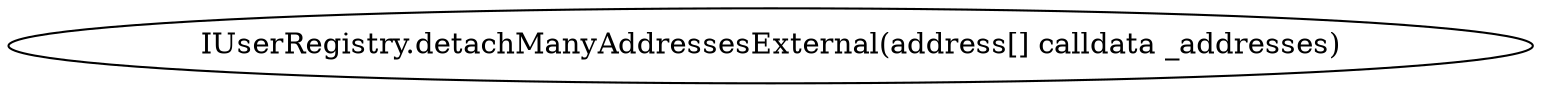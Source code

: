 digraph "" {
	graph [bb="0,0,612.47,36"];
	node [label="\N"];
	"IUserRegistry.detachManyAddressesExternal(address[] calldata _addresses)"	 [height=0.5,
		pos="306.24,18",
		width=8.5066];
}
digraph "" {
	graph [bb="0,0,612.47,36"];
	node [label="\N"];
	"IUserRegistry.detachManyAddressesExternal(address[] calldata _addresses)"	 [height=0.5,
		pos="306.24,18",
		width=8.5066];
}
digraph "" {
	graph [bb="0,0,612.47,36"];
	node [label="\N"];
	"IUserRegistry.detachManyAddressesExternal(address[] calldata _addresses)"	 [height=0.5,
		pos="306.24,18",
		width=8.5066];
}
digraph "" {
	graph [bb="0,0,612.47,36"];
	node [label="\N"];
	"IUserRegistry.detachManyAddressesExternal(address[] calldata _addresses)"	 [height=0.5,
		pos="306.24,18",
		width=8.5066];
}
digraph "" {
	graph [bb="0,0,612.47,36"];
	node [label="\N"];
	"IUserRegistry.detachManyAddressesExternal(address[] calldata _addresses)"	 [height=0.5,
		pos="306.24,18",
		width=8.5066];
}
